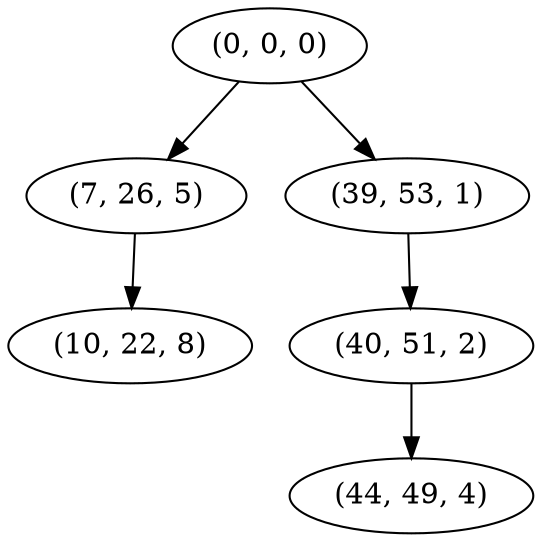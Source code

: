 digraph tree {
    "(0, 0, 0)";
    "(7, 26, 5)";
    "(10, 22, 8)";
    "(39, 53, 1)";
    "(40, 51, 2)";
    "(44, 49, 4)";
    "(0, 0, 0)" -> "(7, 26, 5)";
    "(0, 0, 0)" -> "(39, 53, 1)";
    "(7, 26, 5)" -> "(10, 22, 8)";
    "(39, 53, 1)" -> "(40, 51, 2)";
    "(40, 51, 2)" -> "(44, 49, 4)";
}
